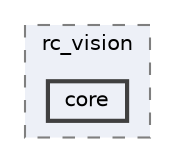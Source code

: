 digraph "C:/Users/14168/1/rc_vision/core_lib/include/rc_vision/core"
{
 // LATEX_PDF_SIZE
  bgcolor="transparent";
  edge [fontname=Helvetica,fontsize=10,labelfontname=Helvetica,labelfontsize=10];
  node [fontname=Helvetica,fontsize=10,shape=box,height=0.2,width=0.4];
  compound=true
  subgraph clusterdir_8027d5a996a7752b55704260e4cc0697 {
    graph [ bgcolor="#edf0f7", pencolor="grey50", label="rc_vision", fontname=Helvetica,fontsize=10 style="filled,dashed", URL="dir_8027d5a996a7752b55704260e4cc0697.html",tooltip=""]
  dir_cd238af50b2a6e1d947d51424d846599 [label="core", fillcolor="#edf0f7", color="grey25", style="filled,bold", URL="dir_cd238af50b2a6e1d947d51424d846599.html",tooltip=""];
  }
}

